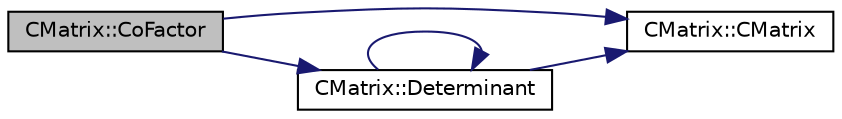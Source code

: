 digraph "CMatrix::CoFactor"
{
  edge [fontname="Helvetica",fontsize="10",labelfontname="Helvetica",labelfontsize="10"];
  node [fontname="Helvetica",fontsize="10",shape=record];
  rankdir="LR";
  Node1 [label="CMatrix::CoFactor",height=0.2,width=0.4,color="black", fillcolor="grey75", style="filled", fontcolor="black"];
  Node1 -> Node2 [color="midnightblue",fontsize="10",style="solid",fontname="Helvetica"];
  Node2 [label="CMatrix::CMatrix",height=0.2,width=0.4,color="black", fillcolor="white", style="filled",URL="$classCMatrix.html#a720aa6a48296f4414ac7f9021bc420c4"];
  Node1 -> Node3 [color="midnightblue",fontsize="10",style="solid",fontname="Helvetica"];
  Node3 [label="CMatrix::Determinant",height=0.2,width=0.4,color="black", fillcolor="white", style="filled",URL="$classCMatrix.html#a865ff8f610be372e666fbf24d5b73a3a"];
  Node3 -> Node2 [color="midnightblue",fontsize="10",style="solid",fontname="Helvetica"];
  Node3 -> Node3 [color="midnightblue",fontsize="10",style="solid",fontname="Helvetica"];
}
